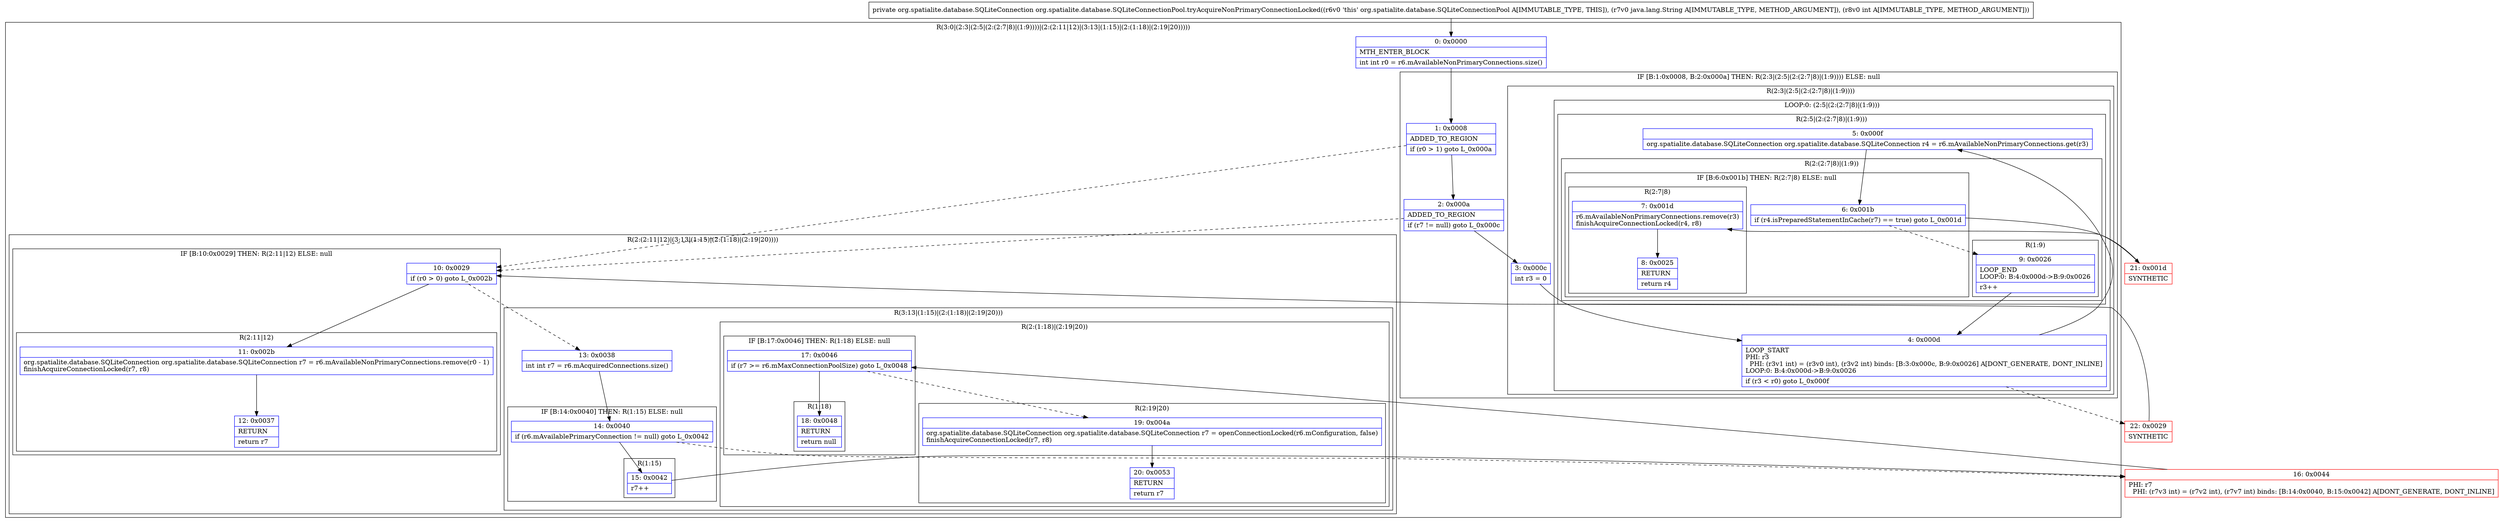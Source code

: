 digraph "CFG fororg.spatialite.database.SQLiteConnectionPool.tryAcquireNonPrimaryConnectionLocked(Ljava\/lang\/String;I)Lorg\/spatialite\/database\/SQLiteConnection;" {
subgraph cluster_Region_988523432 {
label = "R(3:0|(2:3|(2:5|(2:(2:7|8)|(1:9))))|(2:(2:11|12)|(3:13|(1:15)|(2:(1:18)|(2:19|20)))))";
node [shape=record,color=blue];
Node_0 [shape=record,label="{0\:\ 0x0000|MTH_ENTER_BLOCK\l|int int r0 = r6.mAvailableNonPrimaryConnections.size()\l}"];
subgraph cluster_IfRegion_645849907 {
label = "IF [B:1:0x0008, B:2:0x000a] THEN: R(2:3|(2:5|(2:(2:7|8)|(1:9)))) ELSE: null";
node [shape=record,color=blue];
Node_1 [shape=record,label="{1\:\ 0x0008|ADDED_TO_REGION\l|if (r0 \> 1) goto L_0x000a\l}"];
Node_2 [shape=record,label="{2\:\ 0x000a|ADDED_TO_REGION\l|if (r7 != null) goto L_0x000c\l}"];
subgraph cluster_Region_1227575398 {
label = "R(2:3|(2:5|(2:(2:7|8)|(1:9))))";
node [shape=record,color=blue];
Node_3 [shape=record,label="{3\:\ 0x000c|int r3 = 0\l}"];
subgraph cluster_LoopRegion_1782543799 {
label = "LOOP:0: (2:5|(2:(2:7|8)|(1:9)))";
node [shape=record,color=blue];
Node_4 [shape=record,label="{4\:\ 0x000d|LOOP_START\lPHI: r3 \l  PHI: (r3v1 int) = (r3v0 int), (r3v2 int) binds: [B:3:0x000c, B:9:0x0026] A[DONT_GENERATE, DONT_INLINE]\lLOOP:0: B:4:0x000d\-\>B:9:0x0026\l|if (r3 \< r0) goto L_0x000f\l}"];
subgraph cluster_Region_1730623203 {
label = "R(2:5|(2:(2:7|8)|(1:9)))";
node [shape=record,color=blue];
Node_5 [shape=record,label="{5\:\ 0x000f|org.spatialite.database.SQLiteConnection org.spatialite.database.SQLiteConnection r4 = r6.mAvailableNonPrimaryConnections.get(r3)\l}"];
subgraph cluster_Region_1900191045 {
label = "R(2:(2:7|8)|(1:9))";
node [shape=record,color=blue];
subgraph cluster_IfRegion_1736510294 {
label = "IF [B:6:0x001b] THEN: R(2:7|8) ELSE: null";
node [shape=record,color=blue];
Node_6 [shape=record,label="{6\:\ 0x001b|if (r4.isPreparedStatementInCache(r7) == true) goto L_0x001d\l}"];
subgraph cluster_Region_1950010839 {
label = "R(2:7|8)";
node [shape=record,color=blue];
Node_7 [shape=record,label="{7\:\ 0x001d|r6.mAvailableNonPrimaryConnections.remove(r3)\lfinishAcquireConnectionLocked(r4, r8)\l}"];
Node_8 [shape=record,label="{8\:\ 0x0025|RETURN\l|return r4\l}"];
}
}
subgraph cluster_Region_623293141 {
label = "R(1:9)";
node [shape=record,color=blue];
Node_9 [shape=record,label="{9\:\ 0x0026|LOOP_END\lLOOP:0: B:4:0x000d\-\>B:9:0x0026\l|r3++\l}"];
}
}
}
}
}
}
subgraph cluster_Region_1165304215 {
label = "R(2:(2:11|12)|(3:13|(1:15)|(2:(1:18)|(2:19|20))))";
node [shape=record,color=blue];
subgraph cluster_IfRegion_1683092049 {
label = "IF [B:10:0x0029] THEN: R(2:11|12) ELSE: null";
node [shape=record,color=blue];
Node_10 [shape=record,label="{10\:\ 0x0029|if (r0 \> 0) goto L_0x002b\l}"];
subgraph cluster_Region_50377624 {
label = "R(2:11|12)";
node [shape=record,color=blue];
Node_11 [shape=record,label="{11\:\ 0x002b|org.spatialite.database.SQLiteConnection org.spatialite.database.SQLiteConnection r7 = r6.mAvailableNonPrimaryConnections.remove(r0 \- 1)\lfinishAcquireConnectionLocked(r7, r8)\l}"];
Node_12 [shape=record,label="{12\:\ 0x0037|RETURN\l|return r7\l}"];
}
}
subgraph cluster_Region_1387704240 {
label = "R(3:13|(1:15)|(2:(1:18)|(2:19|20)))";
node [shape=record,color=blue];
Node_13 [shape=record,label="{13\:\ 0x0038|int int r7 = r6.mAcquiredConnections.size()\l}"];
subgraph cluster_IfRegion_192155143 {
label = "IF [B:14:0x0040] THEN: R(1:15) ELSE: null";
node [shape=record,color=blue];
Node_14 [shape=record,label="{14\:\ 0x0040|if (r6.mAvailablePrimaryConnection != null) goto L_0x0042\l}"];
subgraph cluster_Region_1135995548 {
label = "R(1:15)";
node [shape=record,color=blue];
Node_15 [shape=record,label="{15\:\ 0x0042|r7++\l}"];
}
}
subgraph cluster_Region_1511806708 {
label = "R(2:(1:18)|(2:19|20))";
node [shape=record,color=blue];
subgraph cluster_IfRegion_673012673 {
label = "IF [B:17:0x0046] THEN: R(1:18) ELSE: null";
node [shape=record,color=blue];
Node_17 [shape=record,label="{17\:\ 0x0046|if (r7 \>= r6.mMaxConnectionPoolSize) goto L_0x0048\l}"];
subgraph cluster_Region_1062289479 {
label = "R(1:18)";
node [shape=record,color=blue];
Node_18 [shape=record,label="{18\:\ 0x0048|RETURN\l|return null\l}"];
}
}
subgraph cluster_Region_780644649 {
label = "R(2:19|20)";
node [shape=record,color=blue];
Node_19 [shape=record,label="{19\:\ 0x004a|org.spatialite.database.SQLiteConnection org.spatialite.database.SQLiteConnection r7 = openConnectionLocked(r6.mConfiguration, false)\lfinishAcquireConnectionLocked(r7, r8)\l}"];
Node_20 [shape=record,label="{20\:\ 0x0053|RETURN\l|return r7\l}"];
}
}
}
}
}
Node_16 [shape=record,color=red,label="{16\:\ 0x0044|PHI: r7 \l  PHI: (r7v3 int) = (r7v2 int), (r7v7 int) binds: [B:14:0x0040, B:15:0x0042] A[DONT_GENERATE, DONT_INLINE]\l}"];
Node_21 [shape=record,color=red,label="{21\:\ 0x001d|SYNTHETIC\l}"];
Node_22 [shape=record,color=red,label="{22\:\ 0x0029|SYNTHETIC\l}"];
MethodNode[shape=record,label="{private org.spatialite.database.SQLiteConnection org.spatialite.database.SQLiteConnectionPool.tryAcquireNonPrimaryConnectionLocked((r6v0 'this' org.spatialite.database.SQLiteConnectionPool A[IMMUTABLE_TYPE, THIS]), (r7v0 java.lang.String A[IMMUTABLE_TYPE, METHOD_ARGUMENT]), (r8v0 int A[IMMUTABLE_TYPE, METHOD_ARGUMENT])) }"];
MethodNode -> Node_0;
Node_0 -> Node_1;
Node_1 -> Node_2;
Node_1 -> Node_10[style=dashed];
Node_2 -> Node_3;
Node_2 -> Node_10[style=dashed];
Node_3 -> Node_4;
Node_4 -> Node_5;
Node_4 -> Node_22[style=dashed];
Node_5 -> Node_6;
Node_6 -> Node_9[style=dashed];
Node_6 -> Node_21;
Node_7 -> Node_8;
Node_9 -> Node_4;
Node_10 -> Node_11;
Node_10 -> Node_13[style=dashed];
Node_11 -> Node_12;
Node_13 -> Node_14;
Node_14 -> Node_15;
Node_14 -> Node_16[style=dashed];
Node_15 -> Node_16;
Node_17 -> Node_18;
Node_17 -> Node_19[style=dashed];
Node_19 -> Node_20;
Node_16 -> Node_17;
Node_21 -> Node_7;
Node_22 -> Node_10;
}

